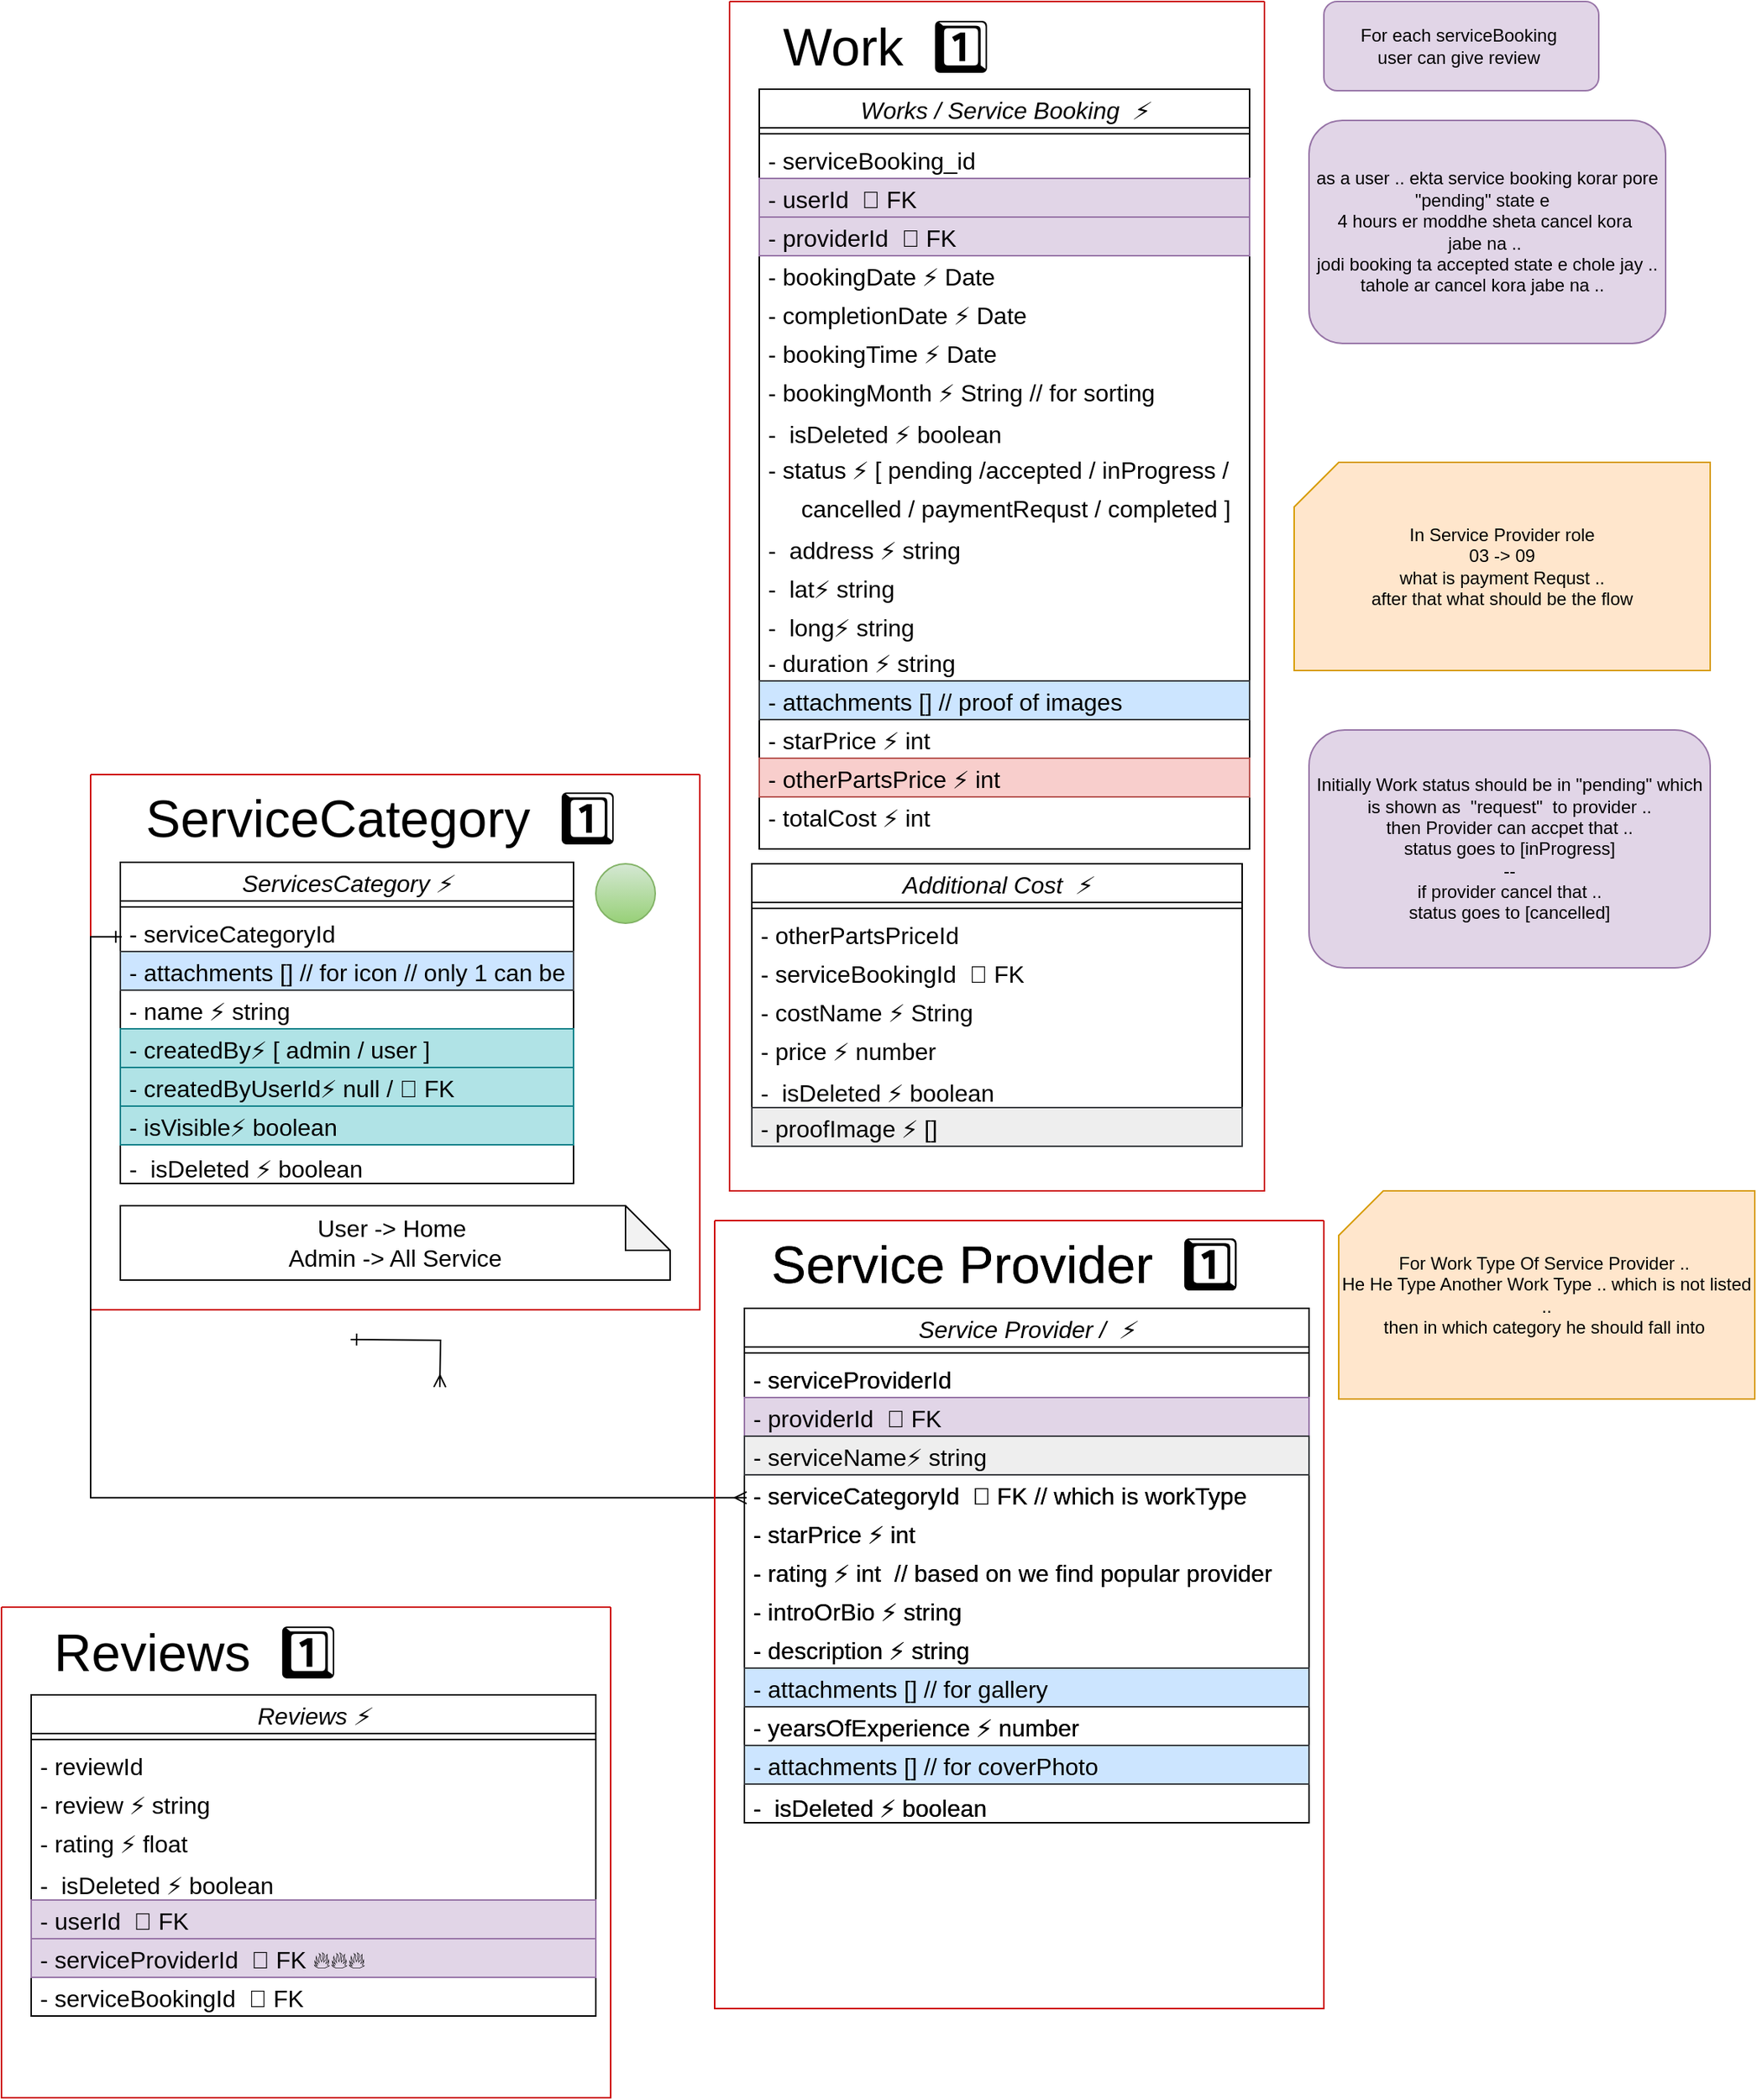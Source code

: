 <mxfile>
    <diagram id="4F-GN6qdr8h_rtFGFUCn" name="Page-1">
        <mxGraphModel dx="129" dy="1160" grid="1" gridSize="10" guides="1" tooltips="1" connect="1" arrows="1" fold="1" page="1" pageScale="1" pageWidth="850" pageHeight="1100" math="0" shadow="0">
            <root>
                <mxCell id="0"/>
                <mxCell id="1" parent="0"/>
                <mxCell id="2" value="" style="swimlane;startSize=0;strokeColor=#CC0000;" parent="1" vertex="1">
                    <mxGeometry x="2070" y="1280" width="410" height="360" as="geometry">
                        <mxRectangle x="480" y="1600" width="50" height="40" as="alternateBounds"/>
                    </mxGeometry>
                </mxCell>
                <mxCell id="3" value="ServicesCategory ⚡" style="swimlane;fontStyle=2;align=center;verticalAlign=middle;childLayout=stackLayout;horizontal=1;startSize=26;horizontalStack=0;resizeParent=1;resizeLast=0;collapsible=1;marginBottom=0;rounded=0;shadow=0;strokeWidth=1;fontSize=16;" parent="2" vertex="1">
                    <mxGeometry x="20" y="59" width="305" height="216" as="geometry">
                        <mxRectangle x="25" y="101.5" width="160" height="26" as="alternateBounds"/>
                    </mxGeometry>
                </mxCell>
                <mxCell id="4" value="" style="line;html=1;strokeWidth=1;align=left;verticalAlign=middle;spacingTop=-1;spacingLeft=3;spacingRight=3;rotatable=0;labelPosition=right;points=[];portConstraint=eastwest;fontSize=16;" parent="3" vertex="1">
                    <mxGeometry y="26" width="305" height="8" as="geometry"/>
                </mxCell>
                <mxCell id="5" value="- serviceCategoryId" style="text;align=left;verticalAlign=middle;spacingLeft=4;spacingRight=4;overflow=hidden;rotatable=0;points=[[0,0.5],[1,0.5]];portConstraint=eastwest;fontSize=16;" parent="3" vertex="1">
                    <mxGeometry y="34" width="305" height="26" as="geometry"/>
                </mxCell>
                <mxCell id="6" value="- attachments [] // for icon // only 1 can be uploaded" style="text;align=left;verticalAlign=middle;spacingLeft=4;spacingRight=4;overflow=hidden;rotatable=0;points=[[0,0.5],[1,0.5]];portConstraint=eastwest;fillColor=#cce5ff;strokeColor=#36393d;fontSize=16;" parent="3" vertex="1">
                    <mxGeometry y="60" width="305" height="26" as="geometry"/>
                </mxCell>
                <mxCell id="7" value="- name ⚡ string" style="text;align=left;verticalAlign=middle;spacingLeft=4;spacingRight=4;overflow=hidden;rotatable=0;points=[[0,0.5],[1,0.5]];portConstraint=eastwest;fontSize=16;" parent="3" vertex="1">
                    <mxGeometry y="86" width="305" height="26" as="geometry"/>
                </mxCell>
                <mxCell id="8" value="- createdBy⚡ [ admin / user ]" style="text;align=left;verticalAlign=middle;spacingLeft=4;spacingRight=4;overflow=hidden;rotatable=0;points=[[0,0.5],[1,0.5]];portConstraint=eastwest;fontSize=16;fillColor=#b0e3e6;strokeColor=#0e8088;" parent="3" vertex="1">
                    <mxGeometry y="112" width="305" height="26" as="geometry"/>
                </mxCell>
                <mxCell id="9" value="- createdByUserId⚡ null / 🔖 FK " style="text;align=left;verticalAlign=middle;spacingLeft=4;spacingRight=4;overflow=hidden;rotatable=0;points=[[0,0.5],[1,0.5]];portConstraint=eastwest;fontSize=16;fillColor=#b0e3e6;strokeColor=#0e8088;" parent="3" vertex="1">
                    <mxGeometry y="138" width="305" height="26" as="geometry"/>
                </mxCell>
                <mxCell id="10" value="- isVisible⚡ boolean " style="text;align=left;verticalAlign=middle;spacingLeft=4;spacingRight=4;overflow=hidden;rotatable=0;points=[[0,0.5],[1,0.5]];portConstraint=eastwest;fontSize=16;fillColor=#b0e3e6;strokeColor=#0e8088;" parent="3" vertex="1">
                    <mxGeometry y="164" width="305" height="26" as="geometry"/>
                </mxCell>
                <mxCell id="11" value="-  isDeleted ⚡ boolean" style="text;align=left;verticalAlign=top;spacingLeft=4;spacingRight=4;overflow=hidden;rotatable=0;points=[[0,0.5],[1,0.5]];portConstraint=eastwest;fontSize=16;" parent="3" vertex="1">
                    <mxGeometry y="190" width="305" height="26" as="geometry"/>
                </mxCell>
                <mxCell id="12" value="ServiceCategory&amp;nbsp; 1️⃣" style="text;html=1;align=center;verticalAlign=middle;resizable=0;points=[];autosize=1;strokeColor=none;fillColor=none;fontSize=35;rotation=0;" parent="2" vertex="1">
                    <mxGeometry x="20" y="-1" width="350" height="60" as="geometry"/>
                </mxCell>
                <mxCell id="13" value="&lt;div&gt;User -&amp;gt; Home&amp;nbsp;&lt;/div&gt;&lt;div&gt;Admin -&amp;gt; All Service&lt;/div&gt;" style="shape=note;whiteSpace=wrap;html=1;backgroundOutline=1;darkOpacity=0.05;fontSize=16;" parent="2" vertex="1">
                    <mxGeometry x="20" y="290" width="370" height="50" as="geometry"/>
                </mxCell>
                <mxCell id="14" value="" style="swimlane;startSize=0;strokeColor=#CC0000;" parent="1" vertex="1">
                    <mxGeometry x="2500" y="760" width="360" height="800" as="geometry">
                        <mxRectangle x="480" y="1600" width="50" height="40" as="alternateBounds"/>
                    </mxGeometry>
                </mxCell>
                <mxCell id="15" value="Works / Service Booking  ⚡" style="swimlane;fontStyle=2;align=center;verticalAlign=middle;childLayout=stackLayout;horizontal=1;startSize=26;horizontalStack=0;resizeParent=1;resizeLast=0;collapsible=1;marginBottom=0;rounded=0;shadow=0;strokeWidth=1;fontSize=16;" parent="14" vertex="1">
                    <mxGeometry x="20" y="59" width="330" height="511" as="geometry">
                        <mxRectangle x="25" y="101.5" width="160" height="26" as="alternateBounds"/>
                    </mxGeometry>
                </mxCell>
                <mxCell id="16" value="" style="line;html=1;strokeWidth=1;align=left;verticalAlign=middle;spacingTop=-1;spacingLeft=3;spacingRight=3;rotatable=0;labelPosition=right;points=[];portConstraint=eastwest;fontSize=16;" parent="15" vertex="1">
                    <mxGeometry y="26" width="330" height="8" as="geometry"/>
                </mxCell>
                <mxCell id="17" value="- serviceBooking_id" style="text;align=left;verticalAlign=middle;spacingLeft=4;spacingRight=4;overflow=hidden;rotatable=0;points=[[0,0.5],[1,0.5]];portConstraint=eastwest;fontSize=16;" parent="15" vertex="1">
                    <mxGeometry y="34" width="330" height="26" as="geometry"/>
                </mxCell>
                <mxCell id="18" value="- userId  🔖 FK" style="text;align=left;verticalAlign=middle;spacingLeft=4;spacingRight=4;overflow=hidden;rotatable=0;points=[[0,0.5],[1,0.5]];portConstraint=eastwest;fontSize=16;fillColor=#e1d5e7;strokeColor=#9673a6;" parent="15" vertex="1">
                    <mxGeometry y="60" width="330" height="26" as="geometry"/>
                </mxCell>
                <mxCell id="19" value="- providerId  🔖 FK" style="text;align=left;verticalAlign=middle;spacingLeft=4;spacingRight=4;overflow=hidden;rotatable=0;points=[[0,0.5],[1,0.5]];portConstraint=eastwest;fontSize=16;fillColor=#e1d5e7;strokeColor=#9673a6;" parent="15" vertex="1">
                    <mxGeometry y="86" width="330" height="26" as="geometry"/>
                </mxCell>
                <mxCell id="20" value="- bookingDate ⚡ Date " style="text;align=left;verticalAlign=middle;spacingLeft=4;spacingRight=4;overflow=hidden;rotatable=0;points=[[0,0.5],[1,0.5]];portConstraint=eastwest;fontSize=16;" parent="15" vertex="1">
                    <mxGeometry y="112" width="330" height="26" as="geometry"/>
                </mxCell>
                <mxCell id="21" value="- completionDate ⚡ Date " style="text;align=left;verticalAlign=middle;spacingLeft=4;spacingRight=4;overflow=hidden;rotatable=0;points=[[0,0.5],[1,0.5]];portConstraint=eastwest;fontSize=16;" parent="15" vertex="1">
                    <mxGeometry y="138" width="330" height="26" as="geometry"/>
                </mxCell>
                <mxCell id="22" value="- bookingTime ⚡ Date " style="text;align=left;verticalAlign=middle;spacingLeft=4;spacingRight=4;overflow=hidden;rotatable=0;points=[[0,0.5],[1,0.5]];portConstraint=eastwest;fontSize=16;" parent="15" vertex="1">
                    <mxGeometry y="164" width="330" height="26" as="geometry"/>
                </mxCell>
                <mxCell id="23" value="- bookingMonth ⚡ String // for sorting" style="text;align=left;verticalAlign=middle;spacingLeft=4;spacingRight=4;overflow=hidden;rotatable=0;points=[[0,0.5],[1,0.5]];portConstraint=eastwest;fontSize=16;" parent="15" vertex="1">
                    <mxGeometry y="190" width="330" height="26" as="geometry"/>
                </mxCell>
                <mxCell id="24" value="-  isDeleted ⚡ boolean" style="text;align=left;verticalAlign=top;spacingLeft=4;spacingRight=4;overflow=hidden;rotatable=0;points=[[0,0.5],[1,0.5]];portConstraint=eastwest;fontSize=16;" parent="15" vertex="1">
                    <mxGeometry y="216" width="330" height="26" as="geometry"/>
                </mxCell>
                <mxCell id="25" value="- status ⚡ [ pending /accepted / inProgress / " style="text;align=left;verticalAlign=middle;spacingLeft=4;spacingRight=4;overflow=hidden;rotatable=0;points=[[0,0.5],[1,0.5]];portConstraint=eastwest;fontSize=16;" parent="15" vertex="1">
                    <mxGeometry y="242" width="330" height="26" as="geometry"/>
                </mxCell>
                <mxCell id="26" value="     cancelled / paymentRequst / completed ]" style="text;align=left;verticalAlign=middle;spacingLeft=4;spacingRight=4;overflow=hidden;rotatable=0;points=[[0,0.5],[1,0.5]];portConstraint=eastwest;fontSize=16;" parent="15" vertex="1">
                    <mxGeometry y="268" width="330" height="26" as="geometry"/>
                </mxCell>
                <mxCell id="27" value="-  address ⚡ string " style="text;align=left;verticalAlign=top;spacingLeft=4;spacingRight=4;overflow=hidden;rotatable=0;points=[[0,0.5],[1,0.5]];portConstraint=eastwest;fontSize=16;" parent="15" vertex="1">
                    <mxGeometry y="294" width="330" height="26" as="geometry"/>
                </mxCell>
                <mxCell id="28" value="-  lat⚡ string " style="text;align=left;verticalAlign=top;spacingLeft=4;spacingRight=4;overflow=hidden;rotatable=0;points=[[0,0.5],[1,0.5]];portConstraint=eastwest;fontSize=16;" parent="15" vertex="1">
                    <mxGeometry y="320" width="330" height="26" as="geometry"/>
                </mxCell>
                <mxCell id="29" value="-  long⚡ string " style="text;align=left;verticalAlign=top;spacingLeft=4;spacingRight=4;overflow=hidden;rotatable=0;points=[[0,0.5],[1,0.5]];portConstraint=eastwest;fontSize=16;" parent="15" vertex="1">
                    <mxGeometry y="346" width="330" height="26" as="geometry"/>
                </mxCell>
                <mxCell id="30" value="- duration ⚡ string " style="text;align=left;verticalAlign=middle;spacingLeft=4;spacingRight=4;overflow=hidden;rotatable=0;points=[[0,0.5],[1,0.5]];portConstraint=eastwest;fontSize=16;" parent="15" vertex="1">
                    <mxGeometry y="372" width="330" height="26" as="geometry"/>
                </mxCell>
                <mxCell id="31" value="- attachments [] // proof of images" style="text;align=left;verticalAlign=middle;spacingLeft=4;spacingRight=4;overflow=hidden;rotatable=0;points=[[0,0.5],[1,0.5]];portConstraint=eastwest;fillColor=#cce5ff;strokeColor=#36393d;fontSize=16;" parent="15" vertex="1">
                    <mxGeometry y="398" width="330" height="26" as="geometry"/>
                </mxCell>
                <mxCell id="32" value="- starPrice ⚡ int" style="text;align=left;verticalAlign=middle;spacingLeft=4;spacingRight=4;overflow=hidden;rotatable=0;points=[[0,0.5],[1,0.5]];portConstraint=eastwest;fontSize=16;" parent="15" vertex="1">
                    <mxGeometry y="424" width="330" height="26" as="geometry"/>
                </mxCell>
                <mxCell id="33" value="- otherPartsPrice ⚡ int" style="text;align=left;verticalAlign=middle;spacingLeft=4;spacingRight=4;overflow=hidden;rotatable=0;points=[[0,0.5],[1,0.5]];portConstraint=eastwest;fontSize=16;fillColor=#f8cecc;strokeColor=#b85450;" parent="15" vertex="1">
                    <mxGeometry y="450" width="330" height="26" as="geometry"/>
                </mxCell>
                <mxCell id="34" value="- totalCost ⚡ int" style="text;align=left;verticalAlign=middle;spacingLeft=4;spacingRight=4;overflow=hidden;rotatable=0;points=[[0,0.5],[1,0.5]];portConstraint=eastwest;fontSize=16;" parent="15" vertex="1">
                    <mxGeometry y="476" width="330" height="26" as="geometry"/>
                </mxCell>
                <mxCell id="35" value="Work&amp;nbsp; 1️⃣" style="text;html=1;align=center;verticalAlign=middle;resizable=0;points=[];autosize=1;strokeColor=none;fillColor=none;fontSize=35;rotation=0;" parent="14" vertex="1">
                    <mxGeometry x="20" width="170" height="60" as="geometry"/>
                </mxCell>
                <mxCell id="36" value="Additional Cost  ⚡" style="swimlane;fontStyle=2;align=center;verticalAlign=middle;childLayout=stackLayout;horizontal=1;startSize=26;horizontalStack=0;resizeParent=1;resizeLast=0;collapsible=1;marginBottom=0;rounded=0;shadow=0;strokeWidth=1;fontSize=16;" parent="14" vertex="1">
                    <mxGeometry x="15" y="580" width="330" height="190" as="geometry">
                        <mxRectangle x="25" y="101.5" width="160" height="26" as="alternateBounds"/>
                    </mxGeometry>
                </mxCell>
                <mxCell id="37" value="" style="line;html=1;strokeWidth=1;align=left;verticalAlign=middle;spacingTop=-1;spacingLeft=3;spacingRight=3;rotatable=0;labelPosition=right;points=[];portConstraint=eastwest;fontSize=16;" parent="36" vertex="1">
                    <mxGeometry y="26" width="330" height="8" as="geometry"/>
                </mxCell>
                <mxCell id="38" value="- otherPartsPriceId" style="text;align=left;verticalAlign=middle;spacingLeft=4;spacingRight=4;overflow=hidden;rotatable=0;points=[[0,0.5],[1,0.5]];portConstraint=eastwest;fontSize=16;" parent="36" vertex="1">
                    <mxGeometry y="34" width="330" height="26" as="geometry"/>
                </mxCell>
                <mxCell id="39" value="- serviceBookingId  🔖 FK" style="text;align=left;verticalAlign=middle;spacingLeft=4;spacingRight=4;overflow=hidden;rotatable=0;points=[[0,0.5],[1,0.5]];portConstraint=eastwest;fontSize=16;" parent="36" vertex="1">
                    <mxGeometry y="60" width="330" height="26" as="geometry"/>
                </mxCell>
                <mxCell id="40" value="- costName ⚡ String " style="text;align=left;verticalAlign=middle;spacingLeft=4;spacingRight=4;overflow=hidden;rotatable=0;points=[[0,0.5],[1,0.5]];portConstraint=eastwest;fontSize=16;" parent="36" vertex="1">
                    <mxGeometry y="86" width="330" height="26" as="geometry"/>
                </mxCell>
                <mxCell id="41" value="- price ⚡ number " style="text;align=left;verticalAlign=middle;spacingLeft=4;spacingRight=4;overflow=hidden;rotatable=0;points=[[0,0.5],[1,0.5]];portConstraint=eastwest;fontSize=16;" parent="36" vertex="1">
                    <mxGeometry y="112" width="330" height="26" as="geometry"/>
                </mxCell>
                <mxCell id="42" value="-  isDeleted ⚡ boolean" style="text;align=left;verticalAlign=top;spacingLeft=4;spacingRight=4;overflow=hidden;rotatable=0;points=[[0,0.5],[1,0.5]];portConstraint=eastwest;fontSize=16;" parent="36" vertex="1">
                    <mxGeometry y="138" width="330" height="26" as="geometry"/>
                </mxCell>
                <mxCell id="43" value="- proofImage ⚡ [] " style="text;align=left;verticalAlign=middle;spacingLeft=4;spacingRight=4;overflow=hidden;rotatable=0;points=[[0,0.5],[1,0.5]];portConstraint=eastwest;fontSize=16;fillColor=#eeeeee;strokeColor=#36393d;" parent="36" vertex="1">
                    <mxGeometry y="164" width="330" height="26" as="geometry"/>
                </mxCell>
                <mxCell id="44" value="Service Provider /  ⚡" style="swimlane;fontStyle=2;align=center;verticalAlign=middle;childLayout=stackLayout;horizontal=1;startSize=26;horizontalStack=0;resizeParent=1;resizeLast=0;collapsible=1;marginBottom=0;rounded=0;shadow=0;strokeWidth=1;fontSize=16;" parent="1" vertex="1">
                    <mxGeometry x="2510" y="1639" width="380" height="346" as="geometry">
                        <mxRectangle x="25" y="101.5" width="160" height="26" as="alternateBounds"/>
                    </mxGeometry>
                </mxCell>
                <mxCell id="45" value="" style="line;html=1;strokeWidth=1;align=left;verticalAlign=middle;spacingTop=-1;spacingLeft=3;spacingRight=3;rotatable=0;labelPosition=right;points=[];portConstraint=eastwest;fontSize=16;" parent="44" vertex="1">
                    <mxGeometry y="26" width="380" height="8" as="geometry"/>
                </mxCell>
                <mxCell id="46" value="- serviceProviderId" style="text;align=left;verticalAlign=middle;spacingLeft=4;spacingRight=4;overflow=hidden;rotatable=0;points=[[0,0.5],[1,0.5]];portConstraint=eastwest;fontSize=16;" parent="44" vertex="1">
                    <mxGeometry y="34" width="380" height="26" as="geometry"/>
                </mxCell>
                <mxCell id="47" value="- providerId  🔖 FK" style="text;align=left;verticalAlign=middle;spacingLeft=4;spacingRight=4;overflow=hidden;rotatable=0;points=[[0,0.5],[1,0.5]];portConstraint=eastwest;fontSize=16;fillColor=#e1d5e7;strokeColor=#9673a6;" parent="44" vertex="1">
                    <mxGeometry y="60" width="380" height="26" as="geometry"/>
                </mxCell>
                <mxCell id="48" value="- serviceName⚡ string " style="text;align=left;verticalAlign=middle;spacingLeft=4;spacingRight=4;overflow=hidden;rotatable=0;points=[[0,0.5],[1,0.5]];portConstraint=eastwest;fontSize=16;fillColor=#eeeeee;strokeColor=#36393d;" parent="44" vertex="1">
                    <mxGeometry y="86" width="380" height="26" as="geometry"/>
                </mxCell>
                <mxCell id="49" value="- serviceCategoryId  🔖 FK // which is workType" style="text;align=left;verticalAlign=middle;spacingLeft=4;spacingRight=4;overflow=hidden;rotatable=0;points=[[0,0.5],[1,0.5]];portConstraint=eastwest;fontSize=16;" parent="44" vertex="1">
                    <mxGeometry y="112" width="380" height="26" as="geometry"/>
                </mxCell>
                <mxCell id="50" value="- starPrice ⚡ int" style="text;align=left;verticalAlign=middle;spacingLeft=4;spacingRight=4;overflow=hidden;rotatable=0;points=[[0,0.5],[1,0.5]];portConstraint=eastwest;fontSize=16;" parent="44" vertex="1">
                    <mxGeometry y="138" width="380" height="26" as="geometry"/>
                </mxCell>
                <mxCell id="51" value="- rating ⚡ int  // based on we find popular provider" style="text;align=left;verticalAlign=middle;spacingLeft=4;spacingRight=4;overflow=hidden;rotatable=0;points=[[0,0.5],[1,0.5]];portConstraint=eastwest;fontSize=16;" parent="44" vertex="1">
                    <mxGeometry y="164" width="380" height="26" as="geometry"/>
                </mxCell>
                <mxCell id="52" value="- introOrBio ⚡ string" style="text;align=left;verticalAlign=middle;spacingLeft=4;spacingRight=4;overflow=hidden;rotatable=0;points=[[0,0.5],[1,0.5]];portConstraint=eastwest;fontSize=16;" parent="44" vertex="1">
                    <mxGeometry y="190" width="380" height="26" as="geometry"/>
                </mxCell>
                <mxCell id="53" value="- description ⚡ string" style="text;align=left;verticalAlign=middle;spacingLeft=4;spacingRight=4;overflow=hidden;rotatable=0;points=[[0,0.5],[1,0.5]];portConstraint=eastwest;fontSize=16;" parent="44" vertex="1">
                    <mxGeometry y="216" width="380" height="26" as="geometry"/>
                </mxCell>
                <mxCell id="54" value="- attachments [] // for gallery" style="text;align=left;verticalAlign=middle;spacingLeft=4;spacingRight=4;overflow=hidden;rotatable=0;points=[[0,0.5],[1,0.5]];portConstraint=eastwest;fillColor=#cce5ff;strokeColor=#36393d;fontSize=16;" parent="44" vertex="1">
                    <mxGeometry y="242" width="380" height="26" as="geometry"/>
                </mxCell>
                <mxCell id="55" value="- yearsOfExperience ⚡ number" style="text;align=left;verticalAlign=middle;spacingLeft=4;spacingRight=4;overflow=hidden;rotatable=0;points=[[0,0.5],[1,0.5]];portConstraint=eastwest;fontSize=16;" parent="44" vertex="1">
                    <mxGeometry y="268" width="380" height="26" as="geometry"/>
                </mxCell>
                <mxCell id="56" value="- attachments [] // for coverPhoto" style="text;align=left;verticalAlign=middle;spacingLeft=4;spacingRight=4;overflow=hidden;rotatable=0;points=[[0,0.5],[1,0.5]];portConstraint=eastwest;fillColor=#cce5ff;strokeColor=#36393d;fontSize=16;" parent="44" vertex="1">
                    <mxGeometry y="294" width="380" height="26" as="geometry"/>
                </mxCell>
                <mxCell id="57" value="-  isDeleted ⚡ boolean" style="text;align=left;verticalAlign=top;spacingLeft=4;spacingRight=4;overflow=hidden;rotatable=0;points=[[0,0.5],[1,0.5]];portConstraint=eastwest;fontSize=16;" parent="44" vertex="1">
                    <mxGeometry y="320" width="380" height="26" as="geometry"/>
                </mxCell>
                <mxCell id="58" value="Service Provider&amp;nbsp; 1️⃣" style="text;html=1;align=center;verticalAlign=middle;resizable=0;points=[];autosize=1;strokeColor=none;fillColor=none;fontSize=35;rotation=0;" parent="1" vertex="1">
                    <mxGeometry x="2515" y="1579" width="340" height="60" as="geometry"/>
                </mxCell>
                <mxCell id="59" style="edgeStyle=orthogonalEdgeStyle;rounded=0;orthogonalLoop=1;jettySize=auto;html=1;entryX=0.004;entryY=0.593;entryDx=0;entryDy=0;endArrow=ERmany;endFill=0;startArrow=ERone;startFill=0;exitX=0.003;exitY=0.62;exitDx=0;exitDy=0;entryPerimeter=0;exitPerimeter=0;fontSize=16;verticalAlign=middle;" parent="1" source="5" target="49" edge="1">
                    <mxGeometry relative="1" as="geometry">
                        <mxPoint x="2880" y="1460" as="sourcePoint"/>
                        <mxPoint x="2940" y="1492" as="targetPoint"/>
                    </mxGeometry>
                </mxCell>
                <mxCell id="60" style="edgeStyle=orthogonalEdgeStyle;rounded=0;orthogonalLoop=1;jettySize=auto;html=1;entryX=-0.002;entryY=0.588;entryDx=0;entryDy=0;endArrow=ERmany;endFill=0;startArrow=ERone;startFill=0;exitX=1.001;exitY=0.347;exitDx=0;exitDy=0;entryPerimeter=0;exitPerimeter=0;fontSize=16;verticalAlign=middle;" parent="1" edge="1">
                    <mxGeometry relative="1" as="geometry">
                        <mxPoint x="2245" y="1660" as="sourcePoint"/>
                        <mxPoint x="2305" y="1692" as="targetPoint"/>
                    </mxGeometry>
                </mxCell>
                <mxCell id="61" value="For Work Type Of Service Provider ..&amp;nbsp;&lt;br&gt;&lt;div&gt;He He Type Another Work Type .. which is not listed ..&lt;/div&gt;&lt;div&gt;then in which category he should fall into&amp;nbsp;&lt;/div&gt;" style="shape=card;whiteSpace=wrap;html=1;fillColor=#ffe6cc;strokeColor=#d79b00;" parent="1" vertex="1">
                    <mxGeometry x="2910" y="1560" width="280" height="140" as="geometry"/>
                </mxCell>
                <mxCell id="62" value="In Service Provider role&lt;br&gt;03 -&amp;gt; 09&lt;br&gt;&lt;div&gt;what is payment Requst ..&lt;/div&gt;&lt;div&gt;after that what should be the flow&lt;/div&gt;" style="shape=card;whiteSpace=wrap;html=1;fillColor=#ffe6cc;strokeColor=#d79b00;" parent="1" vertex="1">
                    <mxGeometry x="2880" y="1070" width="280" height="140" as="geometry"/>
                </mxCell>
                <mxCell id="63" value="&lt;div&gt;Initially Work status should be in &quot;pending&quot; which is shown as&amp;nbsp;&amp;nbsp;&quot;request&quot;&amp;nbsp; to provider ..&lt;/div&gt;&lt;div&gt;then Provider can accpet that ..&lt;/div&gt;&lt;div&gt;status goes to [inProgress]&lt;/div&gt;&lt;div&gt;--&lt;/div&gt;&lt;div&gt;if provider cancel that ..&lt;/div&gt;&lt;div&gt;status goes to [cancelled]&lt;/div&gt;" style="rounded=1;whiteSpace=wrap;html=1;fillColor=#e1d5e7;strokeColor=#9673a6;" parent="1" vertex="1">
                    <mxGeometry x="2890" y="1250" width="270" height="160" as="geometry"/>
                </mxCell>
                <mxCell id="64" value="&lt;div&gt;For each serviceBooking&amp;nbsp;&lt;/div&gt;&lt;div&gt;user can give review&amp;nbsp;&lt;/div&gt;" style="rounded=1;whiteSpace=wrap;html=1;fillColor=#e1d5e7;strokeColor=#9673a6;" parent="1" vertex="1">
                    <mxGeometry x="2900" y="760" width="185" height="60" as="geometry"/>
                </mxCell>
                <mxCell id="65" value="as a user .. ekta service booking korar pore &quot;pending&quot; state e&amp;nbsp;&amp;nbsp;&lt;div&gt;4 hours er moddhe sheta cancel kora&amp;nbsp;&lt;/div&gt;&lt;div&gt;jabe na ..&amp;nbsp;&lt;/div&gt;&lt;div&gt;jodi booking ta accepted state e chole jay .. tahole ar cancel kora jabe na ..&amp;nbsp;&amp;nbsp;&lt;/div&gt;" style="rounded=1;whiteSpace=wrap;html=1;fillColor=#e1d5e7;strokeColor=#9673a6;" parent="1" vertex="1">
                    <mxGeometry x="2890" y="840" width="240" height="150" as="geometry"/>
                </mxCell>
                <mxCell id="66" value="" style="ellipse;whiteSpace=wrap;html=1;aspect=fixed;fillColor=#d5e8d4;strokeColor=#82b366;gradientColor=#97d077;" parent="1" vertex="1">
                    <mxGeometry x="2410" y="1340" width="40" height="40" as="geometry"/>
                </mxCell>
                <mxCell id="67" value="" style="swimlane;startSize=0;strokeColor=#CC0000;" parent="1" vertex="1">
                    <mxGeometry x="2490" y="1580" width="410" height="530" as="geometry">
                        <mxRectangle x="480" y="1600" width="50" height="40" as="alternateBounds"/>
                    </mxGeometry>
                </mxCell>
                <mxCell id="68" value="Service Provider /  ⚡" style="swimlane;fontStyle=2;align=center;verticalAlign=middle;childLayout=stackLayout;horizontal=1;startSize=26;horizontalStack=0;resizeParent=1;resizeLast=0;collapsible=1;marginBottom=0;rounded=0;shadow=0;strokeWidth=1;fontSize=16;" parent="67" vertex="1">
                    <mxGeometry x="20" y="59" width="380" height="346" as="geometry">
                        <mxRectangle x="25" y="101.5" width="160" height="26" as="alternateBounds"/>
                    </mxGeometry>
                </mxCell>
                <mxCell id="69" value="" style="line;html=1;strokeWidth=1;align=left;verticalAlign=middle;spacingTop=-1;spacingLeft=3;spacingRight=3;rotatable=0;labelPosition=right;points=[];portConstraint=eastwest;fontSize=16;" parent="68" vertex="1">
                    <mxGeometry y="26" width="380" height="8" as="geometry"/>
                </mxCell>
                <mxCell id="70" value="- serviceProviderId" style="text;align=left;verticalAlign=middle;spacingLeft=4;spacingRight=4;overflow=hidden;rotatable=0;points=[[0,0.5],[1,0.5]];portConstraint=eastwest;fontSize=16;" parent="68" vertex="1">
                    <mxGeometry y="34" width="380" height="26" as="geometry"/>
                </mxCell>
                <mxCell id="71" value="- providerId  🔖 FK" style="text;align=left;verticalAlign=middle;spacingLeft=4;spacingRight=4;overflow=hidden;rotatable=0;points=[[0,0.5],[1,0.5]];portConstraint=eastwest;fontSize=16;fillColor=#e1d5e7;strokeColor=#9673a6;" parent="68" vertex="1">
                    <mxGeometry y="60" width="380" height="26" as="geometry"/>
                </mxCell>
                <mxCell id="72" value="- serviceName⚡ string " style="text;align=left;verticalAlign=middle;spacingLeft=4;spacingRight=4;overflow=hidden;rotatable=0;points=[[0,0.5],[1,0.5]];portConstraint=eastwest;fontSize=16;fillColor=#eeeeee;strokeColor=#36393d;" parent="68" vertex="1">
                    <mxGeometry y="86" width="380" height="26" as="geometry"/>
                </mxCell>
                <mxCell id="73" value="- serviceCategoryId  🔖 FK // which is workType" style="text;align=left;verticalAlign=middle;spacingLeft=4;spacingRight=4;overflow=hidden;rotatable=0;points=[[0,0.5],[1,0.5]];portConstraint=eastwest;fontSize=16;" parent="68" vertex="1">
                    <mxGeometry y="112" width="380" height="26" as="geometry"/>
                </mxCell>
                <mxCell id="74" value="- starPrice ⚡ int" style="text;align=left;verticalAlign=middle;spacingLeft=4;spacingRight=4;overflow=hidden;rotatable=0;points=[[0,0.5],[1,0.5]];portConstraint=eastwest;fontSize=16;" parent="68" vertex="1">
                    <mxGeometry y="138" width="380" height="26" as="geometry"/>
                </mxCell>
                <mxCell id="75" value="- rating ⚡ int  // based on we find popular provider" style="text;align=left;verticalAlign=middle;spacingLeft=4;spacingRight=4;overflow=hidden;rotatable=0;points=[[0,0.5],[1,0.5]];portConstraint=eastwest;fontSize=16;" parent="68" vertex="1">
                    <mxGeometry y="164" width="380" height="26" as="geometry"/>
                </mxCell>
                <mxCell id="76" value="- introOrBio ⚡ string" style="text;align=left;verticalAlign=middle;spacingLeft=4;spacingRight=4;overflow=hidden;rotatable=0;points=[[0,0.5],[1,0.5]];portConstraint=eastwest;fontSize=16;" parent="68" vertex="1">
                    <mxGeometry y="190" width="380" height="26" as="geometry"/>
                </mxCell>
                <mxCell id="77" value="- description ⚡ string" style="text;align=left;verticalAlign=middle;spacingLeft=4;spacingRight=4;overflow=hidden;rotatable=0;points=[[0,0.5],[1,0.5]];portConstraint=eastwest;fontSize=16;" parent="68" vertex="1">
                    <mxGeometry y="216" width="380" height="26" as="geometry"/>
                </mxCell>
                <mxCell id="78" value="- attachments [] // for gallery" style="text;align=left;verticalAlign=middle;spacingLeft=4;spacingRight=4;overflow=hidden;rotatable=0;points=[[0,0.5],[1,0.5]];portConstraint=eastwest;fillColor=#cce5ff;strokeColor=#36393d;fontSize=16;" parent="68" vertex="1">
                    <mxGeometry y="242" width="380" height="26" as="geometry"/>
                </mxCell>
                <mxCell id="79" value="- yearsOfExperience ⚡ number" style="text;align=left;verticalAlign=middle;spacingLeft=4;spacingRight=4;overflow=hidden;rotatable=0;points=[[0,0.5],[1,0.5]];portConstraint=eastwest;fontSize=16;" parent="68" vertex="1">
                    <mxGeometry y="268" width="380" height="26" as="geometry"/>
                </mxCell>
                <mxCell id="80" value="- attachments [] // for coverPhoto" style="text;align=left;verticalAlign=middle;spacingLeft=4;spacingRight=4;overflow=hidden;rotatable=0;points=[[0,0.5],[1,0.5]];portConstraint=eastwest;fillColor=#cce5ff;strokeColor=#36393d;fontSize=16;" parent="68" vertex="1">
                    <mxGeometry y="294" width="380" height="26" as="geometry"/>
                </mxCell>
                <mxCell id="81" value="-  isDeleted ⚡ boolean" style="text;align=left;verticalAlign=top;spacingLeft=4;spacingRight=4;overflow=hidden;rotatable=0;points=[[0,0.5],[1,0.5]];portConstraint=eastwest;fontSize=16;" parent="68" vertex="1">
                    <mxGeometry y="320" width="380" height="26" as="geometry"/>
                </mxCell>
                <mxCell id="82" value="Service Provider&amp;nbsp; 1️⃣" style="text;html=1;align=center;verticalAlign=middle;resizable=0;points=[];autosize=1;strokeColor=none;fillColor=none;fontSize=35;rotation=0;" parent="67" vertex="1">
                    <mxGeometry x="25" y="-1" width="340" height="60" as="geometry"/>
                </mxCell>
                <mxCell id="83" value="" style="swimlane;startSize=0;strokeColor=#CC0000;" vertex="1" parent="1">
                    <mxGeometry x="2010" y="1840" width="410" height="330" as="geometry">
                        <mxRectangle x="480" y="1600" width="50" height="40" as="alternateBounds"/>
                    </mxGeometry>
                </mxCell>
                <mxCell id="84" value="Reviews ⚡" style="swimlane;fontStyle=2;align=center;verticalAlign=middle;childLayout=stackLayout;horizontal=1;startSize=26;horizontalStack=0;resizeParent=1;resizeLast=0;collapsible=1;marginBottom=0;rounded=0;shadow=0;strokeWidth=1;fontSize=16;" vertex="1" parent="83">
                    <mxGeometry x="20" y="59" width="380" height="216" as="geometry">
                        <mxRectangle x="25" y="101.5" width="160" height="26" as="alternateBounds"/>
                    </mxGeometry>
                </mxCell>
                <mxCell id="85" value="" style="line;html=1;strokeWidth=1;align=left;verticalAlign=middle;spacingTop=-1;spacingLeft=3;spacingRight=3;rotatable=0;labelPosition=right;points=[];portConstraint=eastwest;fontSize=16;" vertex="1" parent="84">
                    <mxGeometry y="26" width="380" height="8" as="geometry"/>
                </mxCell>
                <mxCell id="86" value="- reviewId" style="text;align=left;verticalAlign=middle;spacingLeft=4;spacingRight=4;overflow=hidden;rotatable=0;points=[[0,0.5],[1,0.5]];portConstraint=eastwest;fontSize=16;" vertex="1" parent="84">
                    <mxGeometry y="34" width="380" height="26" as="geometry"/>
                </mxCell>
                <mxCell id="87" value="- review ⚡ string " style="text;align=left;verticalAlign=middle;spacingLeft=4;spacingRight=4;overflow=hidden;rotatable=0;points=[[0,0.5],[1,0.5]];portConstraint=eastwest;fontSize=16;" vertex="1" parent="84">
                    <mxGeometry y="60" width="380" height="26" as="geometry"/>
                </mxCell>
                <mxCell id="88" value="- rating ⚡ float" style="text;align=left;verticalAlign=middle;spacingLeft=4;spacingRight=4;overflow=hidden;rotatable=0;points=[[0,0.5],[1,0.5]];portConstraint=eastwest;fontSize=16;" vertex="1" parent="84">
                    <mxGeometry y="86" width="380" height="26" as="geometry"/>
                </mxCell>
                <mxCell id="89" value="-  isDeleted ⚡ boolean" style="text;align=left;verticalAlign=top;spacingLeft=4;spacingRight=4;overflow=hidden;rotatable=0;points=[[0,0.5],[1,0.5]];portConstraint=eastwest;fontSize=16;" vertex="1" parent="84">
                    <mxGeometry y="112" width="380" height="26" as="geometry"/>
                </mxCell>
                <mxCell id="90" value="- userId  🔖 FK" style="text;align=left;verticalAlign=middle;spacingLeft=4;spacingRight=4;overflow=hidden;rotatable=0;points=[[0,0.5],[1,0.5]];portConstraint=eastwest;fontSize=16;fillColor=#e1d5e7;strokeColor=#9673a6;" vertex="1" parent="84">
                    <mxGeometry y="138" width="380" height="26" as="geometry"/>
                </mxCell>
                <mxCell id="91" value="- serviceProviderId  🔖 FK 🔥🔥🔥" style="text;align=left;verticalAlign=middle;spacingLeft=4;spacingRight=4;overflow=hidden;rotatable=0;points=[[0,0.5],[1,0.5]];portConstraint=eastwest;fontSize=16;fillColor=#e1d5e7;strokeColor=#9673a6;" vertex="1" parent="84">
                    <mxGeometry y="164" width="380" height="26" as="geometry"/>
                </mxCell>
                <mxCell id="92" value="- serviceBookingId  🔖 FK" style="text;align=left;verticalAlign=middle;spacingLeft=4;spacingRight=4;overflow=hidden;rotatable=0;points=[[0,0.5],[1,0.5]];portConstraint=eastwest;fontSize=16;" vertex="1" parent="84">
                    <mxGeometry y="190" width="380" height="26" as="geometry"/>
                </mxCell>
                <mxCell id="93" value="Reviews&amp;nbsp; 1️⃣" style="text;html=1;align=center;verticalAlign=middle;resizable=0;points=[];autosize=1;strokeColor=none;fillColor=none;fontSize=35;rotation=0;" vertex="1" parent="83">
                    <mxGeometry x="20" width="220" height="60" as="geometry"/>
                </mxCell>
            </root>
        </mxGraphModel>
    </diagram>
</mxfile>